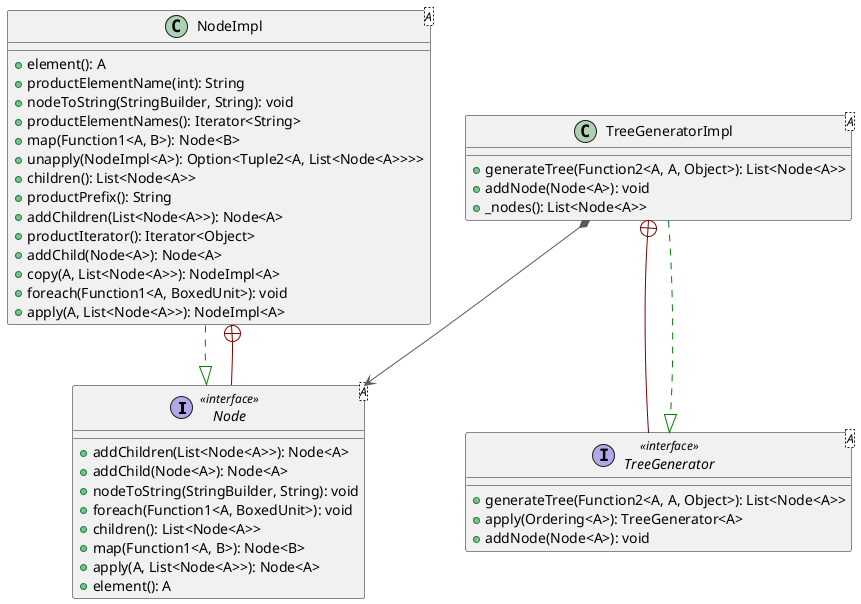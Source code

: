 @startuml

interface Node<A> << interface >> {
  + addChildren(List<Node<A>>): Node<A>
  + addChild(Node<A>): Node<A>
  + nodeToString(StringBuilder, String): void
  + foreach(Function1<A, BoxedUnit>): void
  + children(): List<Node<A>>
  + map(Function1<A, B>): Node<B>
  + apply(A, List<Node<A>>): Node<A>
  + element(): A
}
class NodeImpl<A> {
  + element(): A
  + productElementName(int): String
  + nodeToString(StringBuilder, String): void
  + productElementNames(): Iterator<String>
  + map(Function1<A, B>): Node<B>
  + unapply(NodeImpl<A>): Option<Tuple2<A, List<Node<A>>>>
  + children(): List<Node<A>>
  + productPrefix(): String
  + addChildren(List<Node<A>>): Node<A>
  + productIterator(): Iterator<Object>
  + addChild(Node<A>): Node<A>
  + copy(A, List<Node<A>>): NodeImpl<A>
  + foreach(Function1<A, BoxedUnit>): void
  + apply(A, List<Node<A>>): NodeImpl<A>
}
interface TreeGenerator<A> << interface >> {
  + generateTree(Function2<A, A, Object>): List<Node<A>>
  + apply(Ordering<A>): TreeGenerator<A>
  + addNode(Node<A>): void
}
class TreeGeneratorImpl<A> {
  + generateTree(Function2<A, A, Object>): List<Node<A>>
  + addNode(Node<A>): void
  + _nodes(): List<Node<A>>
}

NodeImpl           -[#008200,dashed]-^  Node              
NodeImpl           +-[#820000,plain]-  Node
TreeGeneratorImpl  +-[#820000,plain]-  TreeGenerator     
TreeGeneratorImpl  -[#008200,dashed]-^  TreeGenerator     
TreeGeneratorImpl *-[#595959,plain]-> Node
@enduml
